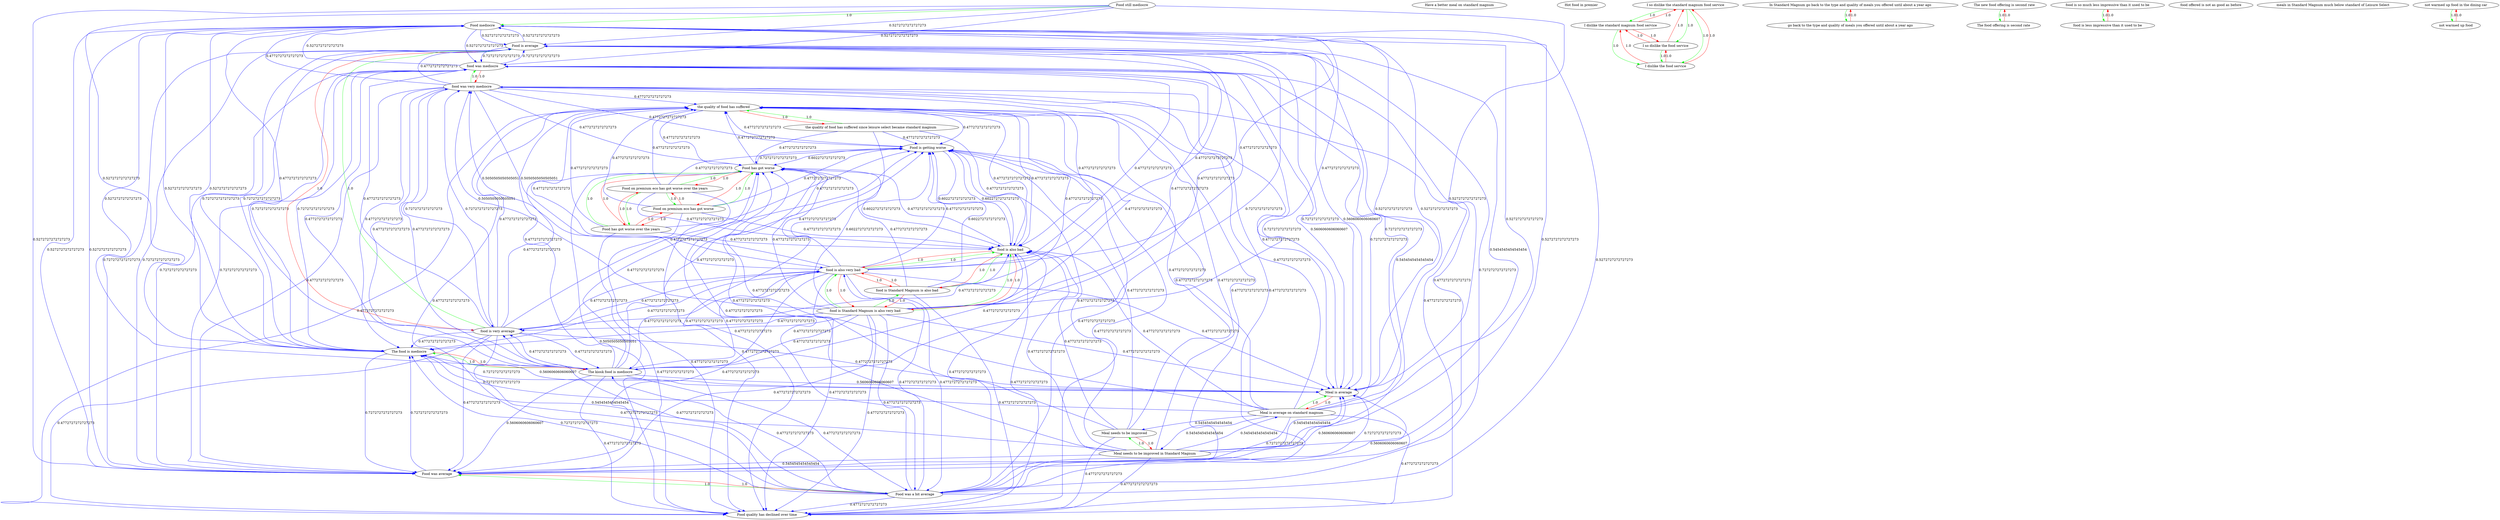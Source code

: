 digraph rawGraph {
"Food still mediocre";"Food mediocre";"Food quality has declined over time";"Food is average";"Food is getting worse";"Food on premium eco has got worse over the years";"Food on premium eco has got worse";"Food has got worse";"Food has got worse over the years";"Food was a bit average";"Food was average";"Have a better meal on standard magnum";"Hot food in premier";"I so dislike the standard magnum food service";"I dislike the standard magnum food service";"I dislike the food service";"I so dislike the food service";"In Standard Magnum go back to the type and quality of meals you offered until about a year ago";"go back to the type and quality of meals you offered until about a year ago";"Meal is average on standard magnum";"Meal is average";"Meal needs to be improved in Standard Magnum";"Meal needs to be improved";"The kiosk food is mediocre";"The food is mediocre";"The new food offering is second rate";"The food offering is second rate";"food is Standard Magnum is also very bad";"food is Standard Magnum is also bad";"food is also bad";"food is also very bad";"food is so much less impressive than it used to be";"food is less impressive than it used to be";"food is very average";"food offered is not as good as before";"food was very mediocre";"food was mediocre";"meals in Standard Magnum much below standard of Leisure Select";"not warmed up food in the dining car";"not warmed up food";"the quality of food has suffered since leisure select became standard magnum";"the quality of food has suffered";"Food still mediocre" -> "Food mediocre" [label=1.0] [color=green]
"Food is average" -> "Food mediocre" [label=0.5272727272727273] [color=blue]
"Food mediocre" -> "Food is average" [label=0.5272727272727273] [color=blue]
"Food on premium eco has got worse over the years" -> "Food on premium eco has got worse" [label=1.0] [color=green]
"Food on premium eco has got worse" -> "Food has got worse" [label=1.0] [color=green]
"Food on premium eco has got worse over the years" -> "Food has got worse over the years" [label=1.0] [color=green]
"Food has got worse over the years" -> "Food has got worse" [label=1.0] [color=green]
"Food on premium eco has got worse over the years" -> "Food has got worse" [label=1.0] [color=green]
"Food on premium eco has got worse" -> "Food on premium eco has got worse over the years" [label=1.0] [color=red]
"Food on premium eco has got worse" -> "Food has got worse over the years" [label=1.0] [color=red]
"Food has got worse" -> "Food on premium eco has got worse over the years" [label=1.0] [color=red]
"Food has got worse" -> "Food on premium eco has got worse" [label=1.0] [color=red]
"Food has got worse" -> "Food has got worse over the years" [label=1.0] [color=red]
"Food has got worse over the years" -> "Food on premium eco has got worse over the years" [label=1.0] [color=red]
"Food has got worse over the years" -> "Food on premium eco has got worse" [label=1.0] [color=red]
"Food has got worse" -> "Food is getting worse" [label=0.7272727272727273] [color=blue]
"Food is getting worse" -> "Food has got worse" [label=0.6022727272727273] [color=blue]
"Food has got worse" -> "Food quality has declined over time" [label=0.5050505050505051] [color=blue]
"Food was a bit average" -> "Food was average" [label=1.0] [color=green]
"Food was average" -> "Food was a bit average" [label=1.0] [color=red]
"Food was average" -> "Food is average" [label=0.7272727272727273] [color=blue]
"Food is average" -> "Food was average" [label=0.7272727272727273] [color=blue]
"Food mediocre" -> "Food was average" [label=0.5272727272727273] [color=blue]
"Food was average" -> "Food mediocre" [label=0.5272727272727273] [color=blue]
"I so dislike the standard magnum food service" -> "I dislike the standard magnum food service" [label=1.0] [color=green]
"I dislike the standard magnum food service" -> "I dislike the food service" [label=1.0] [color=green]
"I so dislike the standard magnum food service" -> "I so dislike the food service" [label=1.0] [color=green]
"I so dislike the food service" -> "I dislike the food service" [label=1.0] [color=green]
"I so dislike the standard magnum food service" -> "I dislike the food service" [label=1.0] [color=green]
"I dislike the standard magnum food service" -> "I so dislike the standard magnum food service" [label=1.0] [color=red]
"I dislike the standard magnum food service" -> "I so dislike the food service" [label=1.0] [color=red]
"I dislike the food service" -> "I so dislike the standard magnum food service" [label=1.0] [color=red]
"I dislike the food service" -> "I dislike the standard magnum food service" [label=1.0] [color=red]
"I dislike the food service" -> "I so dislike the food service" [label=1.0] [color=red]
"I so dislike the food service" -> "I so dislike the standard magnum food service" [label=1.0] [color=red]
"I so dislike the food service" -> "I dislike the standard magnum food service" [label=1.0] [color=red]
"In Standard Magnum go back to the type and quality of meals you offered until about a year ago" -> "go back to the type and quality of meals you offered until about a year ago" [label=1.0] [color=green]
"go back to the type and quality of meals you offered until about a year ago" -> "In Standard Magnum go back to the type and quality of meals you offered until about a year ago" [label=1.0] [color=red]
"Meal is average on standard magnum" -> "Meal is average" [label=1.0] [color=green]
"Meal is average" -> "Meal is average on standard magnum" [label=1.0] [color=red]
"Meal is average" -> "Food is average" [label=0.7272727272727273] [color=blue]
"Food is average" -> "Meal is average" [label=0.5606060606060607] [color=blue]
"Meal is average" -> "Food was average" [label=0.7272727272727273] [color=blue]
"Food was average" -> "Meal is average" [label=0.5606060606060607] [color=blue]
"Meal is average" -> "Food mediocre" [label=0.5272727272727273] [color=blue]
"Meal needs to be improved in Standard Magnum" -> "Meal needs to be improved" [label=1.0] [color=green]
"Meal needs to be improved" -> "Meal needs to be improved in Standard Magnum" [label=1.0] [color=red]
"Meal is average on standard magnum" -> "Meal needs to be improved in Standard Magnum" [label=0.5454545454545454] [color=blue]
"Meal needs to be improved in Standard Magnum" -> "Meal is average on standard magnum" [label=0.5454545454545454] [color=blue]
"The kiosk food is mediocre" -> "The food is mediocre" [label=1.0] [color=green]
"The food is mediocre" -> "The kiosk food is mediocre" [label=1.0] [color=red]
"The food is mediocre" -> "Food is average" [label=0.7272727272727273] [color=blue]
"Food is average" -> "The food is mediocre" [label=0.7272727272727273] [color=blue]
"The food is mediocre" -> "Meal is average" [label=0.5606060606060607] [color=blue]
"Meal is average" -> "The food is mediocre" [label=0.7272727272727273] [color=blue]
"Food was average" -> "The food is mediocre" [label=0.7272727272727273] [color=blue]
"The food is mediocre" -> "Food was average" [label=0.7272727272727273] [color=blue]
"Food mediocre" -> "The food is mediocre" [label=0.5272727272727273] [color=blue]
"The food is mediocre" -> "Food mediocre" [label=0.5272727272727273] [color=blue]
"The new food offering is second rate" -> "The food offering is second rate" [label=1.0] [color=green]
"The food offering is second rate" -> "The new food offering is second rate" [label=1.0] [color=red]
"food is Standard Magnum is also very bad" -> "food is Standard Magnum is also bad" [label=1.0] [color=green]
"food is Standard Magnum is also bad" -> "food is also bad" [label=1.0] [color=green]
"food is Standard Magnum is also very bad" -> "food is also very bad" [label=1.0] [color=green]
"food is also very bad" -> "food is also bad" [label=1.0] [color=green]
"food is Standard Magnum is also very bad" -> "food is also bad" [label=1.0] [color=green]
"food is Standard Magnum is also bad" -> "food is Standard Magnum is also very bad" [label=1.0] [color=red]
"food is Standard Magnum is also bad" -> "food is also very bad" [label=1.0] [color=red]
"food is also bad" -> "food is Standard Magnum is also very bad" [label=1.0] [color=red]
"food is also bad" -> "food is Standard Magnum is also bad" [label=1.0] [color=red]
"food is also bad" -> "food is also very bad" [label=1.0] [color=red]
"food is also very bad" -> "food is Standard Magnum is also very bad" [label=1.0] [color=red]
"food is also very bad" -> "food is Standard Magnum is also bad" [label=1.0] [color=red]
"food is also bad" -> "Food is getting worse" [label=0.6022727272727273] [color=blue]
"Food is getting worse" -> "food is also bad" [label=0.6022727272727273] [color=blue]
"food is also bad" -> "Food has got worse" [label=0.4772727272727273] [color=blue]
"Food has got worse" -> "food is also bad" [label=0.6022727272727273] [color=blue]
"Meal needs to be improved" -> "food is also bad" [label=0.4772727272727273] [color=blue]
"food is so much less impressive than it used to be" -> "food is less impressive than it used to be" [label=1.0] [color=green]
"food is less impressive than it used to be" -> "food is so much less impressive than it used to be" [label=1.0] [color=red]
"food is very average" -> "Food is average" [label=1.0] [color=green]
"Food is average" -> "food is very average" [label=1.0] [color=red]
"food was very mediocre" -> "food was mediocre" [label=1.0] [color=green]
"food was mediocre" -> "food was very mediocre" [label=1.0] [color=red]
"Food is average" -> "food was mediocre" [label=0.7272727272727273] [color=blue]
"food was mediocre" -> "Food is average" [label=0.7272727272727273] [color=blue]
"food is very average" -> "food was very mediocre" [label=0.7272727272727273] [color=blue]
"food was very mediocre" -> "food is very average" [label=0.7272727272727273] [color=blue]
"food is also very bad" -> "food was very mediocre" [label=0.5050505050505051] [color=blue]
"food was very mediocre" -> "food is also very bad" [label=0.5050505050505051] [color=blue]
"food was mediocre" -> "Meal is average" [label=0.5606060606060607] [color=blue]
"Meal is average" -> "food was mediocre" [label=0.7272727272727273] [color=blue]
"food was mediocre" -> "The food is mediocre" [label=0.7272727272727273] [color=blue]
"The food is mediocre" -> "food was mediocre" [label=0.7272727272727273] [color=blue]
"The kiosk food is mediocre" -> "food was very mediocre" [label=0.4772727272727273] [color=blue]
"food was very mediocre" -> "The kiosk food is mediocre" [label=0.4772727272727273] [color=blue]
"food was mediocre" -> "Food was average" [label=0.7272727272727273] [color=blue]
"Food was average" -> "food was mediocre" [label=0.7272727272727273] [color=blue]
"Food was a bit average" -> "food was very mediocre" [label=0.4772727272727273] [color=blue]
"food was very mediocre" -> "Food was a bit average" [label=0.4772727272727273] [color=blue]
"food was mediocre" -> "Food mediocre" [label=0.5272727272727273] [color=blue]
"Food mediocre" -> "food was mediocre" [label=0.5272727272727273] [color=blue]
"food is very average" -> "Food was a bit average" [label=0.4772727272727273] [color=blue]
"not warmed up food in the dining car" -> "not warmed up food" [label=1.0] [color=green]
"not warmed up food" -> "not warmed up food in the dining car" [label=1.0] [color=red]
"the quality of food has suffered since leisure select became standard magnum" -> "the quality of food has suffered" [label=1.0] [color=green]
"the quality of food has suffered" -> "the quality of food has suffered since leisure select became standard magnum" [label=1.0] [color=red]
"the quality of food has suffered" -> "Food is getting worse" [label=0.4772727272727273] [color=blue]
"the quality of food has suffered" -> "Food has got worse" [label=0.4772727272727273] [color=blue]
"Food has got worse" -> "the quality of food has suffered" [label=0.4772727272727273] [color=blue]
"Food still mediocre" -> "Food is average" [label=0.5272727272727273] [color=blue]
"Food still mediocre" -> "The food is mediocre" [label=0.5272727272727273] [color=blue]
"Food still mediocre" -> "Food was average" [label=0.5272727272727273] [color=blue]
"Food still mediocre" -> "food was mediocre" [label=0.5272727272727273] [color=blue]
"Food mediocre" -> "Meal is average" [label=0.5272727272727273] [color=blue]
"Food is getting worse" -> "the quality of food has suffered" [label=0.4772727272727273] [color=blue]
"Food is getting worse" -> "Food quality has declined over time" [label=0.4772727272727273] [color=blue]
"Food on premium eco has got worse over the years" -> "the quality of food has suffered" [label=0.4772727272727273] [color=blue]
"Food on premium eco has got worse over the years" -> "Food is getting worse" [label=0.4772727272727273] [color=blue]
"Food on premium eco has got worse over the years" -> "Food quality has declined over time" [label=0.4772727272727273] [color=blue]
"Food on premium eco has got worse over the years" -> "food is also bad" [label=0.4772727272727273] [color=blue]
"Food on premium eco has got worse" -> "the quality of food has suffered" [label=0.4772727272727273] [color=blue]
"Food on premium eco has got worse" -> "Food is getting worse" [label=0.4772727272727273] [color=blue]
"Food on premium eco has got worse" -> "Food quality has declined over time" [label=0.4772727272727273] [color=blue]
"Food on premium eco has got worse" -> "food is also bad" [label=0.4772727272727273] [color=blue]
"Food has got worse over the years" -> "the quality of food has suffered" [label=0.4772727272727273] [color=blue]
"Food has got worse over the years" -> "Food is getting worse" [label=0.4772727272727273] [color=blue]
"Food has got worse over the years" -> "Food quality has declined over time" [label=0.4772727272727273] [color=blue]
"Food has got worse over the years" -> "food is also bad" [label=0.4772727272727273] [color=blue]
"Food was a bit average" -> "food is very average" [label=0.4772727272727273] [color=blue]
"Food was a bit average" -> "Food is average" [label=0.7272727272727273] [color=blue]
"Food was a bit average" -> "food is also very bad" [label=0.4772727272727273] [color=blue]
"Food was a bit average" -> "Meal is average" [label=0.5606060606060607] [color=blue]
"Food was a bit average" -> "The food is mediocre" [label=0.7272727272727273] [color=blue]
"Food was a bit average" -> "food was mediocre" [label=0.4772727272727273] [color=blue]
"Food was a bit average" -> "The kiosk food is mediocre" [label=0.4772727272727273] [color=blue]
"Food was a bit average" -> "Food mediocre" [label=0.5272727272727273] [color=blue]
"Meal is average on standard magnum" -> "Food is average" [label=0.7272727272727273] [color=blue]
"Meal is average on standard magnum" -> "Meal needs to be improved" [label=0.5454545454545454] [color=blue]
"Meal is average on standard magnum" -> "The food is mediocre" [label=0.7272727272727273] [color=blue]
"Meal is average on standard magnum" -> "Food was average" [label=0.7272727272727273] [color=blue]
"Meal is average on standard magnum" -> "food was mediocre" [label=0.7272727272727273] [color=blue]
"Meal is average on standard magnum" -> "Food mediocre" [label=0.5272727272727273] [color=blue]
"Meal needs to be improved in Standard Magnum" -> "Food is average" [label=0.5454545454545454] [color=blue]
"Meal needs to be improved in Standard Magnum" -> "Meal is average" [label=0.5454545454545454] [color=blue]
"Meal needs to be improved in Standard Magnum" -> "The food is mediocre" [label=0.5454545454545454] [color=blue]
"Meal needs to be improved in Standard Magnum" -> "food is also bad" [label=0.4772727272727273] [color=blue]
"Meal needs to be improved in Standard Magnum" -> "Food was average" [label=0.5454545454545454] [color=blue]
"Meal needs to be improved in Standard Magnum" -> "food was mediocre" [label=0.5454545454545454] [color=blue]
"Meal needs to be improved in Standard Magnum" -> "Food mediocre" [label=0.5272727272727273] [color=blue]
"Meal needs to be improved" -> "Food is getting worse" [label=0.4772727272727273] [color=blue]
"Meal needs to be improved" -> "Food has got worse" [label=0.4772727272727273] [color=blue]
"The kiosk food is mediocre" -> "Food was a bit average" [label=0.4772727272727273] [color=blue]
"The kiosk food is mediocre" -> "food is very average" [label=0.4772727272727273] [color=blue]
"The kiosk food is mediocre" -> "Food is average" [label=0.7272727272727273] [color=blue]
"The kiosk food is mediocre" -> "food is also very bad" [label=0.4772727272727273] [color=blue]
"The kiosk food is mediocre" -> "Meal is average" [label=0.5606060606060607] [color=blue]
"The kiosk food is mediocre" -> "Food was average" [label=0.5606060606060607] [color=blue]
"The kiosk food is mediocre" -> "food was mediocre" [label=0.4772727272727273] [color=blue]
"The kiosk food is mediocre" -> "Food mediocre" [label=0.5272727272727273] [color=blue]
"food is Standard Magnum is also very bad" -> "food was very mediocre" [label=0.5050505050505051] [color=blue]
"food is Standard Magnum is also very bad" -> "Food is getting worse" [label=0.6022727272727273] [color=blue]
"food is Standard Magnum is also very bad" -> "Food has got worse" [label=0.4772727272727273] [color=blue]
"food is Standard Magnum is also bad" -> "Food is getting worse" [label=0.6022727272727273] [color=blue]
"food is Standard Magnum is also bad" -> "Food has got worse" [label=0.4772727272727273] [color=blue]
"food is also bad" -> "the quality of food has suffered" [label=0.4772727272727273] [color=blue]
"food is also bad" -> "Food quality has declined over time" [label=0.4772727272727273] [color=blue]
"food is also very bad" -> "the quality of food has suffered" [label=0.4772727272727273] [color=blue]
"food is also very bad" -> "Food was a bit average" [label=0.4772727272727273] [color=blue]
"food is also very bad" -> "food is very average" [label=0.4772727272727273] [color=blue]
"food is also very bad" -> "Food is getting worse" [label=0.4772727272727273] [color=blue]
"food is also very bad" -> "Food quality has declined over time" [label=0.4772727272727273] [color=blue]
"food is also very bad" -> "Food has got worse" [label=0.4772727272727273] [color=blue]
"food is also very bad" -> "food was mediocre" [label=0.4772727272727273] [color=blue]
"food is also very bad" -> "The kiosk food is mediocre" [label=0.4772727272727273] [color=blue]
"food is very average" -> "food is also very bad" [label=0.4772727272727273] [color=blue]
"food is very average" -> "Meal is average" [label=0.4772727272727273] [color=blue]
"food is very average" -> "The food is mediocre" [label=0.4772727272727273] [color=blue]
"food is very average" -> "Food was average" [label=0.4772727272727273] [color=blue]
"food is very average" -> "food was mediocre" [label=0.4772727272727273] [color=blue]
"food is very average" -> "The kiosk food is mediocre" [label=0.4772727272727273] [color=blue]
"food is very average" -> "Food mediocre" [label=0.4772727272727273] [color=blue]
"food was very mediocre" -> "the quality of food has suffered" [label=0.4772727272727273] [color=blue]
"food was very mediocre" -> "Food is getting worse" [label=0.4772727272727273] [color=blue]
"food was very mediocre" -> "Food is average" [label=0.4772727272727273] [color=blue]
"food was very mediocre" -> "Food quality has declined over time" [label=0.4772727272727273] [color=blue]
"food was very mediocre" -> "Food has got worse" [label=0.4772727272727273] [color=blue]
"food was very mediocre" -> "Meal is average" [label=0.4772727272727273] [color=blue]
"food was very mediocre" -> "The food is mediocre" [label=0.4772727272727273] [color=blue]
"food was very mediocre" -> "food is also bad" [label=0.4772727272727273] [color=blue]
"food was very mediocre" -> "Food was average" [label=0.4772727272727273] [color=blue]
"food was very mediocre" -> "Food mediocre" [label=0.4772727272727273] [color=blue]
"the quality of food has suffered since leisure select became standard magnum" -> "Food is getting worse" [label=0.4772727272727273] [color=blue]
"the quality of food has suffered since leisure select became standard magnum" -> "Food has got worse" [label=0.4772727272727273] [color=blue]
"the quality of food has suffered" -> "Food quality has declined over time" [label=0.4772727272727273] [color=blue]
"the quality of food has suffered" -> "food is also bad" [label=0.4772727272727273] [color=blue]
"Food still mediocre" -> "Meal is average" [label=0.5272727272727273] [color=blue]
"Food was a bit average" -> "the quality of food has suffered" [label=0.4772727272727273] [color=blue]
"Food was a bit average" -> "Food is getting worse" [label=0.4772727272727273] [color=blue]
"Food was a bit average" -> "Food quality has declined over time" [label=0.4772727272727273] [color=blue]
"Food was a bit average" -> "Food has got worse" [label=0.4772727272727273] [color=blue]
"Food was a bit average" -> "food is also bad" [label=0.4772727272727273] [color=blue]
"Meal is average on standard magnum" -> "Food is getting worse" [label=0.4772727272727273] [color=blue]
"Meal is average on standard magnum" -> "Food has got worse" [label=0.4772727272727273] [color=blue]
"Meal is average on standard magnum" -> "food is also bad" [label=0.4772727272727273] [color=blue]
"Meal needs to be improved in Standard Magnum" -> "the quality of food has suffered" [label=0.4772727272727273] [color=blue]
"Meal needs to be improved in Standard Magnum" -> "Food is getting worse" [label=0.4772727272727273] [color=blue]
"Meal needs to be improved in Standard Magnum" -> "Food quality has declined over time" [label=0.4772727272727273] [color=blue]
"Meal needs to be improved in Standard Magnum" -> "Food has got worse" [label=0.4772727272727273] [color=blue]
"Meal needs to be improved" -> "the quality of food has suffered" [label=0.4772727272727273] [color=blue]
"Meal needs to be improved" -> "Food quality has declined over time" [label=0.4772727272727273] [color=blue]
"The kiosk food is mediocre" -> "the quality of food has suffered" [label=0.4772727272727273] [color=blue]
"The kiosk food is mediocre" -> "Food is getting worse" [label=0.4772727272727273] [color=blue]
"The kiosk food is mediocre" -> "Food quality has declined over time" [label=0.4772727272727273] [color=blue]
"The kiosk food is mediocre" -> "Food has got worse" [label=0.4772727272727273] [color=blue]
"The kiosk food is mediocre" -> "food is also bad" [label=0.4772727272727273] [color=blue]
"food is Standard Magnum is also very bad" -> "the quality of food has suffered" [label=0.4772727272727273] [color=blue]
"food is Standard Magnum is also very bad" -> "Food was a bit average" [label=0.4772727272727273] [color=blue]
"food is Standard Magnum is also very bad" -> "food is very average" [label=0.4772727272727273] [color=blue]
"food is Standard Magnum is also very bad" -> "Food is average" [label=0.4772727272727273] [color=blue]
"food is Standard Magnum is also very bad" -> "Food quality has declined over time" [label=0.4772727272727273] [color=blue]
"food is Standard Magnum is also very bad" -> "The food is mediocre" [label=0.4772727272727273] [color=blue]
"food is Standard Magnum is also very bad" -> "Meal is average" [label=0.4772727272727273] [color=blue]
"food is Standard Magnum is also very bad" -> "The kiosk food is mediocre" [label=0.4772727272727273] [color=blue]
"food is Standard Magnum is also very bad" -> "Food was average" [label=0.4772727272727273] [color=blue]
"food is Standard Magnum is also very bad" -> "food was mediocre" [label=0.4772727272727273] [color=blue]
"food is Standard Magnum is also very bad" -> "Food mediocre" [label=0.4772727272727273] [color=blue]
"food is Standard Magnum is also bad" -> "the quality of food has suffered" [label=0.4772727272727273] [color=blue]
"food is Standard Magnum is also bad" -> "Food quality has declined over time" [label=0.4772727272727273] [color=blue]
"food is also very bad" -> "Food is average" [label=0.4772727272727273] [color=blue]
"food is also very bad" -> "The food is mediocre" [label=0.4772727272727273] [color=blue]
"food is also very bad" -> "Meal is average" [label=0.4772727272727273] [color=blue]
"food is also very bad" -> "Food was average" [label=0.4772727272727273] [color=blue]
"food is also very bad" -> "Food mediocre" [label=0.4772727272727273] [color=blue]
"food is very average" -> "the quality of food has suffered" [label=0.4772727272727273] [color=blue]
"food is very average" -> "Food is getting worse" [label=0.4772727272727273] [color=blue]
"food is very average" -> "Food quality has declined over time" [label=0.4772727272727273] [color=blue]
"food is very average" -> "Food has got worse" [label=0.4772727272727273] [color=blue]
"food is very average" -> "food is also bad" [label=0.4772727272727273] [color=blue]
"the quality of food has suffered since leisure select became standard magnum" -> "Food quality has declined over time" [label=0.4772727272727273] [color=blue]
"the quality of food has suffered since leisure select became standard magnum" -> "food is also bad" [label=0.4772727272727273] [color=blue]
"Meal is average on standard magnum" -> "the quality of food has suffered" [label=0.4772727272727273] [color=blue]
"Meal is average on standard magnum" -> "Food quality has declined over time" [label=0.4772727272727273] [color=blue]
}
